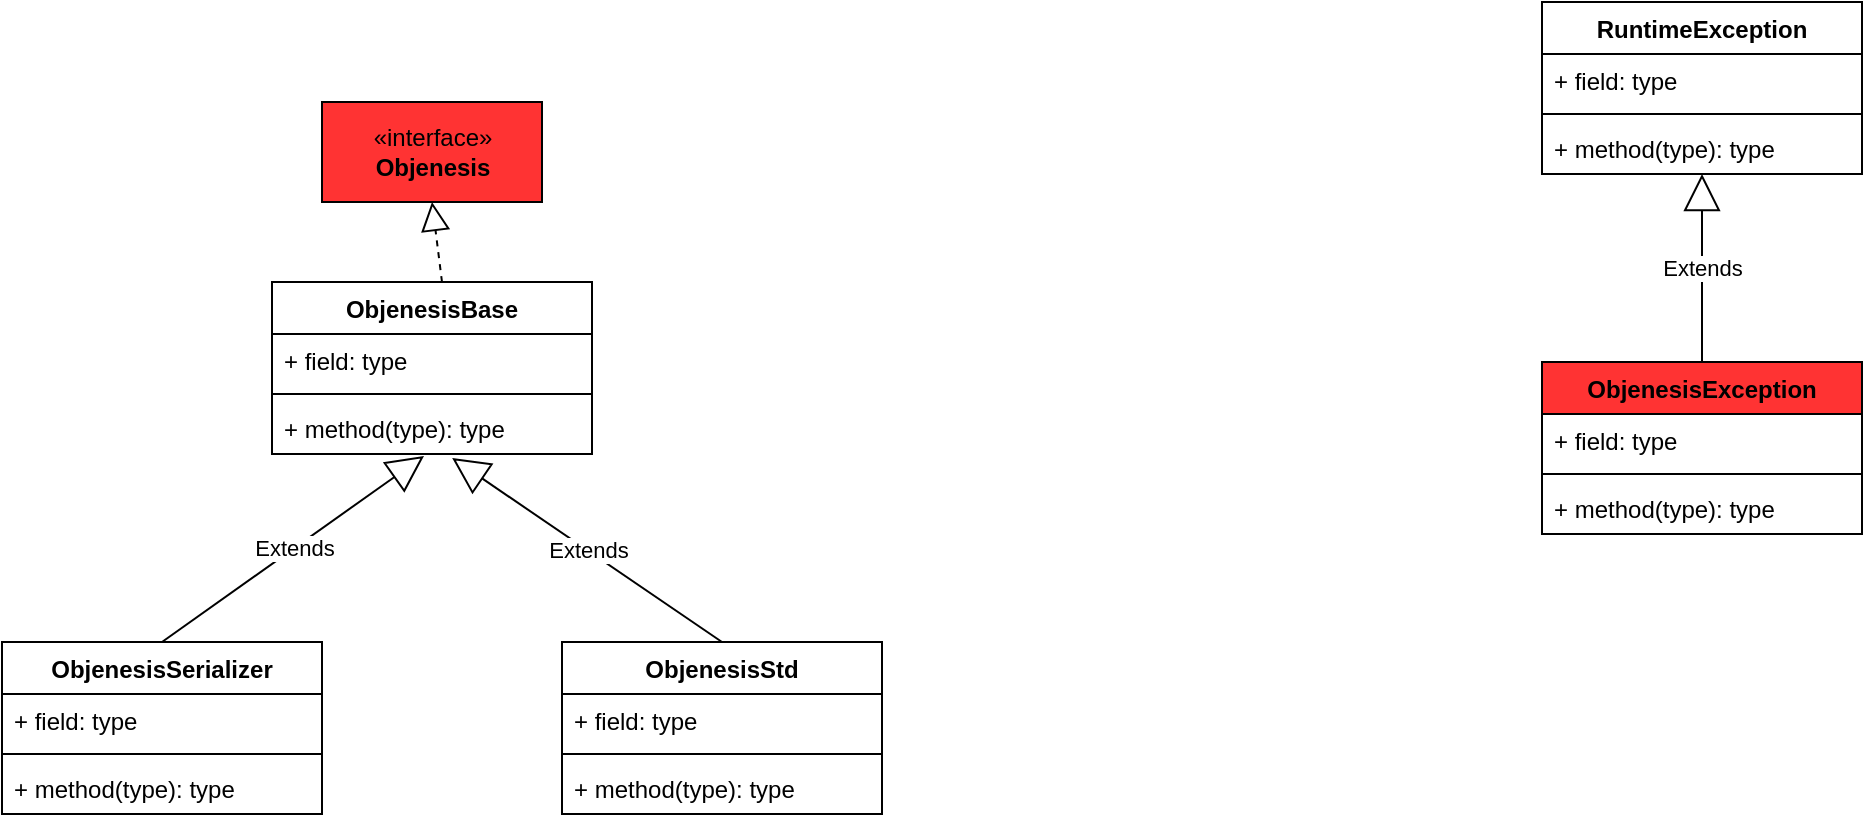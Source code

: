 <mxfile version="13.9.8" type="device"><diagram id="bmqoDIshFFAfsppdVqIl" name="第 1 页"><mxGraphModel dx="1186" dy="598" grid="1" gridSize="10" guides="1" tooltips="1" connect="1" arrows="1" fold="1" page="1" pageScale="1" pageWidth="82700" pageHeight="11690" math="0" shadow="0"><root><mxCell id="0"/><mxCell id="1" parent="0"/><mxCell id="DzrhKzRx1B4pFABHJRzO-1" value="«interface»&lt;br&gt;&lt;b&gt;Objenesis&lt;/b&gt;" style="html=1;fillColor=#FF3333;" vertex="1" parent="1"><mxGeometry x="500" y="140" width="110" height="50" as="geometry"/></mxCell><mxCell id="DzrhKzRx1B4pFABHJRzO-2" value="ObjenesisBase" style="swimlane;fontStyle=1;align=center;verticalAlign=top;childLayout=stackLayout;horizontal=1;startSize=26;horizontalStack=0;resizeParent=1;resizeParentMax=0;resizeLast=0;collapsible=1;marginBottom=0;" vertex="1" parent="1"><mxGeometry x="475" y="230" width="160" height="86" as="geometry"/></mxCell><mxCell id="DzrhKzRx1B4pFABHJRzO-6" value="" style="endArrow=block;dashed=1;endFill=0;endSize=12;html=1;entryX=0.5;entryY=1;entryDx=0;entryDy=0;" edge="1" parent="DzrhKzRx1B4pFABHJRzO-2" target="DzrhKzRx1B4pFABHJRzO-1"><mxGeometry width="160" relative="1" as="geometry"><mxPoint x="85" as="sourcePoint"/><mxPoint x="245" as="targetPoint"/></mxGeometry></mxCell><mxCell id="DzrhKzRx1B4pFABHJRzO-3" value="+ field: type" style="text;strokeColor=none;fillColor=none;align=left;verticalAlign=top;spacingLeft=4;spacingRight=4;overflow=hidden;rotatable=0;points=[[0,0.5],[1,0.5]];portConstraint=eastwest;" vertex="1" parent="DzrhKzRx1B4pFABHJRzO-2"><mxGeometry y="26" width="160" height="26" as="geometry"/></mxCell><mxCell id="DzrhKzRx1B4pFABHJRzO-4" value="" style="line;strokeWidth=1;fillColor=none;align=left;verticalAlign=middle;spacingTop=-1;spacingLeft=3;spacingRight=3;rotatable=0;labelPosition=right;points=[];portConstraint=eastwest;" vertex="1" parent="DzrhKzRx1B4pFABHJRzO-2"><mxGeometry y="52" width="160" height="8" as="geometry"/></mxCell><mxCell id="DzrhKzRx1B4pFABHJRzO-5" value="+ method(type): type" style="text;strokeColor=none;fillColor=none;align=left;verticalAlign=top;spacingLeft=4;spacingRight=4;overflow=hidden;rotatable=0;points=[[0,0.5],[1,0.5]];portConstraint=eastwest;" vertex="1" parent="DzrhKzRx1B4pFABHJRzO-2"><mxGeometry y="60" width="160" height="26" as="geometry"/></mxCell><mxCell id="DzrhKzRx1B4pFABHJRzO-7" value="ObjenesisSerializer" style="swimlane;fontStyle=1;align=center;verticalAlign=top;childLayout=stackLayout;horizontal=1;startSize=26;horizontalStack=0;resizeParent=1;resizeParentMax=0;resizeLast=0;collapsible=1;marginBottom=0;" vertex="1" parent="1"><mxGeometry x="340" y="410" width="160" height="86" as="geometry"/></mxCell><mxCell id="DzrhKzRx1B4pFABHJRzO-11" value="Extends" style="endArrow=block;endSize=16;endFill=0;html=1;entryX=0.475;entryY=1.038;entryDx=0;entryDy=0;entryPerimeter=0;" edge="1" parent="DzrhKzRx1B4pFABHJRzO-7" target="DzrhKzRx1B4pFABHJRzO-5"><mxGeometry width="160" relative="1" as="geometry"><mxPoint x="80" as="sourcePoint"/><mxPoint x="240" as="targetPoint"/></mxGeometry></mxCell><mxCell id="DzrhKzRx1B4pFABHJRzO-8" value="+ field: type" style="text;strokeColor=none;fillColor=none;align=left;verticalAlign=top;spacingLeft=4;spacingRight=4;overflow=hidden;rotatable=0;points=[[0,0.5],[1,0.5]];portConstraint=eastwest;" vertex="1" parent="DzrhKzRx1B4pFABHJRzO-7"><mxGeometry y="26" width="160" height="26" as="geometry"/></mxCell><mxCell id="DzrhKzRx1B4pFABHJRzO-9" value="" style="line;strokeWidth=1;fillColor=none;align=left;verticalAlign=middle;spacingTop=-1;spacingLeft=3;spacingRight=3;rotatable=0;labelPosition=right;points=[];portConstraint=eastwest;" vertex="1" parent="DzrhKzRx1B4pFABHJRzO-7"><mxGeometry y="52" width="160" height="8" as="geometry"/></mxCell><mxCell id="DzrhKzRx1B4pFABHJRzO-10" value="+ method(type): type" style="text;strokeColor=none;fillColor=none;align=left;verticalAlign=top;spacingLeft=4;spacingRight=4;overflow=hidden;rotatable=0;points=[[0,0.5],[1,0.5]];portConstraint=eastwest;" vertex="1" parent="DzrhKzRx1B4pFABHJRzO-7"><mxGeometry y="60" width="160" height="26" as="geometry"/></mxCell><mxCell id="DzrhKzRx1B4pFABHJRzO-12" value="ObjenesisStd" style="swimlane;fontStyle=1;align=center;verticalAlign=top;childLayout=stackLayout;horizontal=1;startSize=26;horizontalStack=0;resizeParent=1;resizeParentMax=0;resizeLast=0;collapsible=1;marginBottom=0;" vertex="1" parent="1"><mxGeometry x="620" y="410" width="160" height="86" as="geometry"/></mxCell><mxCell id="DzrhKzRx1B4pFABHJRzO-16" value="Extends" style="endArrow=block;endSize=16;endFill=0;html=1;entryX=0.563;entryY=1.077;entryDx=0;entryDy=0;entryPerimeter=0;" edge="1" parent="DzrhKzRx1B4pFABHJRzO-12" target="DzrhKzRx1B4pFABHJRzO-5"><mxGeometry width="160" relative="1" as="geometry"><mxPoint x="80" as="sourcePoint"/><mxPoint x="240" as="targetPoint"/></mxGeometry></mxCell><mxCell id="DzrhKzRx1B4pFABHJRzO-13" value="+ field: type" style="text;strokeColor=none;fillColor=none;align=left;verticalAlign=top;spacingLeft=4;spacingRight=4;overflow=hidden;rotatable=0;points=[[0,0.5],[1,0.5]];portConstraint=eastwest;" vertex="1" parent="DzrhKzRx1B4pFABHJRzO-12"><mxGeometry y="26" width="160" height="26" as="geometry"/></mxCell><mxCell id="DzrhKzRx1B4pFABHJRzO-14" value="" style="line;strokeWidth=1;fillColor=none;align=left;verticalAlign=middle;spacingTop=-1;spacingLeft=3;spacingRight=3;rotatable=0;labelPosition=right;points=[];portConstraint=eastwest;" vertex="1" parent="DzrhKzRx1B4pFABHJRzO-12"><mxGeometry y="52" width="160" height="8" as="geometry"/></mxCell><mxCell id="DzrhKzRx1B4pFABHJRzO-15" value="+ method(type): type" style="text;strokeColor=none;fillColor=none;align=left;verticalAlign=top;spacingLeft=4;spacingRight=4;overflow=hidden;rotatable=0;points=[[0,0.5],[1,0.5]];portConstraint=eastwest;" vertex="1" parent="DzrhKzRx1B4pFABHJRzO-12"><mxGeometry y="60" width="160" height="26" as="geometry"/></mxCell><mxCell id="DzrhKzRx1B4pFABHJRzO-17" value="ObjenesisException" style="swimlane;fontStyle=1;align=center;verticalAlign=top;childLayout=stackLayout;horizontal=1;startSize=26;horizontalStack=0;resizeParent=1;resizeParentMax=0;resizeLast=0;collapsible=1;marginBottom=0;fillColor=#FF3333;" vertex="1" parent="1"><mxGeometry x="1110" y="270" width="160" height="86" as="geometry"/></mxCell><mxCell id="DzrhKzRx1B4pFABHJRzO-25" value="Extends" style="endArrow=block;endSize=16;endFill=0;html=1;" edge="1" parent="DzrhKzRx1B4pFABHJRzO-17" target="DzrhKzRx1B4pFABHJRzO-24"><mxGeometry width="160" relative="1" as="geometry"><mxPoint x="80" as="sourcePoint"/><mxPoint x="240" as="targetPoint"/></mxGeometry></mxCell><mxCell id="DzrhKzRx1B4pFABHJRzO-18" value="+ field: type" style="text;strokeColor=none;fillColor=none;align=left;verticalAlign=top;spacingLeft=4;spacingRight=4;overflow=hidden;rotatable=0;points=[[0,0.5],[1,0.5]];portConstraint=eastwest;" vertex="1" parent="DzrhKzRx1B4pFABHJRzO-17"><mxGeometry y="26" width="160" height="26" as="geometry"/></mxCell><mxCell id="DzrhKzRx1B4pFABHJRzO-19" value="" style="line;strokeWidth=1;fillColor=none;align=left;verticalAlign=middle;spacingTop=-1;spacingLeft=3;spacingRight=3;rotatable=0;labelPosition=right;points=[];portConstraint=eastwest;" vertex="1" parent="DzrhKzRx1B4pFABHJRzO-17"><mxGeometry y="52" width="160" height="8" as="geometry"/></mxCell><mxCell id="DzrhKzRx1B4pFABHJRzO-20" value="+ method(type): type" style="text;strokeColor=none;fillColor=none;align=left;verticalAlign=top;spacingLeft=4;spacingRight=4;overflow=hidden;rotatable=0;points=[[0,0.5],[1,0.5]];portConstraint=eastwest;" vertex="1" parent="DzrhKzRx1B4pFABHJRzO-17"><mxGeometry y="60" width="160" height="26" as="geometry"/></mxCell><mxCell id="DzrhKzRx1B4pFABHJRzO-21" value="RuntimeException" style="swimlane;fontStyle=1;align=center;verticalAlign=top;childLayout=stackLayout;horizontal=1;startSize=26;horizontalStack=0;resizeParent=1;resizeParentMax=0;resizeLast=0;collapsible=1;marginBottom=0;" vertex="1" parent="1"><mxGeometry x="1110" y="90" width="160" height="86" as="geometry"/></mxCell><mxCell id="DzrhKzRx1B4pFABHJRzO-22" value="+ field: type" style="text;strokeColor=none;fillColor=none;align=left;verticalAlign=top;spacingLeft=4;spacingRight=4;overflow=hidden;rotatable=0;points=[[0,0.5],[1,0.5]];portConstraint=eastwest;" vertex="1" parent="DzrhKzRx1B4pFABHJRzO-21"><mxGeometry y="26" width="160" height="26" as="geometry"/></mxCell><mxCell id="DzrhKzRx1B4pFABHJRzO-23" value="" style="line;strokeWidth=1;fillColor=none;align=left;verticalAlign=middle;spacingTop=-1;spacingLeft=3;spacingRight=3;rotatable=0;labelPosition=right;points=[];portConstraint=eastwest;" vertex="1" parent="DzrhKzRx1B4pFABHJRzO-21"><mxGeometry y="52" width="160" height="8" as="geometry"/></mxCell><mxCell id="DzrhKzRx1B4pFABHJRzO-24" value="+ method(type): type" style="text;strokeColor=none;fillColor=none;align=left;verticalAlign=top;spacingLeft=4;spacingRight=4;overflow=hidden;rotatable=0;points=[[0,0.5],[1,0.5]];portConstraint=eastwest;" vertex="1" parent="DzrhKzRx1B4pFABHJRzO-21"><mxGeometry y="60" width="160" height="26" as="geometry"/></mxCell></root></mxGraphModel></diagram></mxfile>
